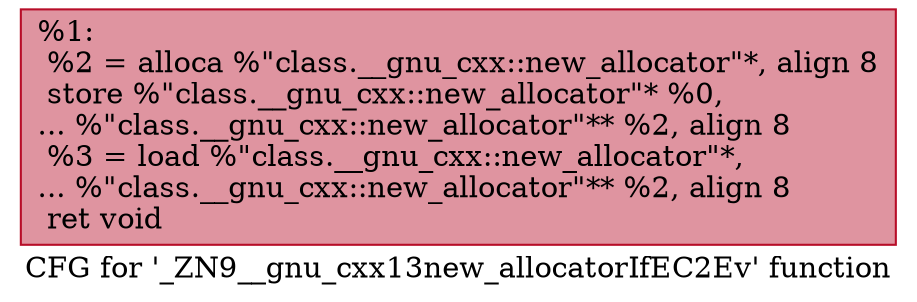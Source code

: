digraph "CFG for '_ZN9__gnu_cxx13new_allocatorIfEC2Ev' function" {
	label="CFG for '_ZN9__gnu_cxx13new_allocatorIfEC2Ev' function";

	Node0x55b3dc7c1960 [shape=record,color="#b70d28ff", style=filled, fillcolor="#b70d2870",label="{%1:\l  %2 = alloca %\"class.__gnu_cxx::new_allocator\"*, align 8\l  store %\"class.__gnu_cxx::new_allocator\"* %0,\l... %\"class.__gnu_cxx::new_allocator\"** %2, align 8\l  %3 = load %\"class.__gnu_cxx::new_allocator\"*,\l... %\"class.__gnu_cxx::new_allocator\"** %2, align 8\l  ret void\l}"];
}
